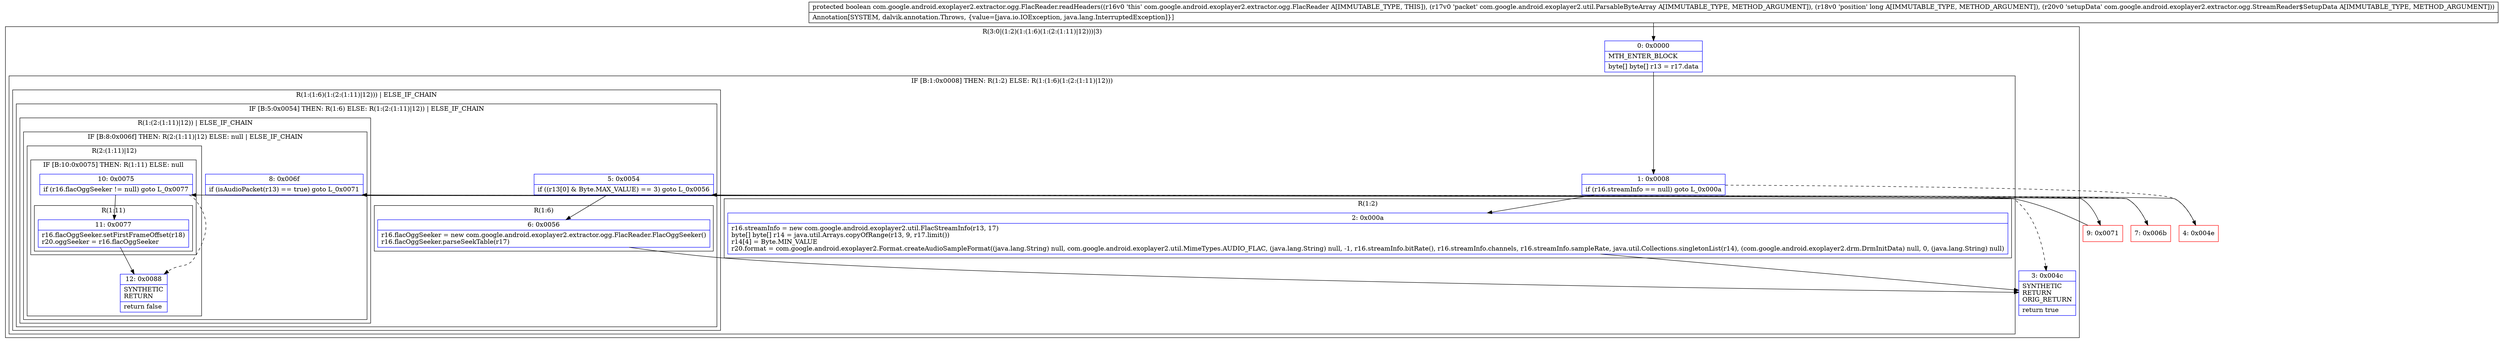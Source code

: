 digraph "CFG forcom.google.android.exoplayer2.extractor.ogg.FlacReader.readHeaders(Lcom\/google\/android\/exoplayer2\/util\/ParsableByteArray;JLcom\/google\/android\/exoplayer2\/extractor\/ogg\/StreamReader$SetupData;)Z" {
subgraph cluster_Region_1953807652 {
label = "R(3:0|(1:2)(1:(1:6)(1:(2:(1:11)|12)))|3)";
node [shape=record,color=blue];
Node_0 [shape=record,label="{0\:\ 0x0000|MTH_ENTER_BLOCK\l|byte[] byte[] r13 = r17.data\l}"];
subgraph cluster_IfRegion_167023027 {
label = "IF [B:1:0x0008] THEN: R(1:2) ELSE: R(1:(1:6)(1:(2:(1:11)|12)))";
node [shape=record,color=blue];
Node_1 [shape=record,label="{1\:\ 0x0008|if (r16.streamInfo == null) goto L_0x000a\l}"];
subgraph cluster_Region_393566655 {
label = "R(1:2)";
node [shape=record,color=blue];
Node_2 [shape=record,label="{2\:\ 0x000a|r16.streamInfo = new com.google.android.exoplayer2.util.FlacStreamInfo(r13, 17)\lbyte[] byte[] r14 = java.util.Arrays.copyOfRange(r13, 9, r17.limit())\lr14[4] = Byte.MIN_VALUE\lr20.format = com.google.android.exoplayer2.Format.createAudioSampleFormat((java.lang.String) null, com.google.android.exoplayer2.util.MimeTypes.AUDIO_FLAC, (java.lang.String) null, \-1, r16.streamInfo.bitRate(), r16.streamInfo.channels, r16.streamInfo.sampleRate, java.util.Collections.singletonList(r14), (com.google.android.exoplayer2.drm.DrmInitData) null, 0, (java.lang.String) null)\l}"];
}
subgraph cluster_Region_2023431355 {
label = "R(1:(1:6)(1:(2:(1:11)|12))) | ELSE_IF_CHAIN\l";
node [shape=record,color=blue];
subgraph cluster_IfRegion_1352291218 {
label = "IF [B:5:0x0054] THEN: R(1:6) ELSE: R(1:(2:(1:11)|12)) | ELSE_IF_CHAIN\l";
node [shape=record,color=blue];
Node_5 [shape=record,label="{5\:\ 0x0054|if ((r13[0] & Byte.MAX_VALUE) == 3) goto L_0x0056\l}"];
subgraph cluster_Region_960032140 {
label = "R(1:6)";
node [shape=record,color=blue];
Node_6 [shape=record,label="{6\:\ 0x0056|r16.flacOggSeeker = new com.google.android.exoplayer2.extractor.ogg.FlacReader.FlacOggSeeker()\lr16.flacOggSeeker.parseSeekTable(r17)\l}"];
}
subgraph cluster_Region_2147248718 {
label = "R(1:(2:(1:11)|12)) | ELSE_IF_CHAIN\l";
node [shape=record,color=blue];
subgraph cluster_IfRegion_1106219604 {
label = "IF [B:8:0x006f] THEN: R(2:(1:11)|12) ELSE: null | ELSE_IF_CHAIN\l";
node [shape=record,color=blue];
Node_8 [shape=record,label="{8\:\ 0x006f|if (isAudioPacket(r13) == true) goto L_0x0071\l}"];
subgraph cluster_Region_1378358539 {
label = "R(2:(1:11)|12)";
node [shape=record,color=blue];
subgraph cluster_IfRegion_1920382257 {
label = "IF [B:10:0x0075] THEN: R(1:11) ELSE: null";
node [shape=record,color=blue];
Node_10 [shape=record,label="{10\:\ 0x0075|if (r16.flacOggSeeker != null) goto L_0x0077\l}"];
subgraph cluster_Region_207385214 {
label = "R(1:11)";
node [shape=record,color=blue];
Node_11 [shape=record,label="{11\:\ 0x0077|r16.flacOggSeeker.setFirstFrameOffset(r18)\lr20.oggSeeker = r16.flacOggSeeker\l}"];
}
}
Node_12 [shape=record,label="{12\:\ 0x0088|SYNTHETIC\lRETURN\l|return false\l}"];
}
}
}
}
}
}
Node_3 [shape=record,label="{3\:\ 0x004c|SYNTHETIC\lRETURN\lORIG_RETURN\l|return true\l}"];
}
Node_4 [shape=record,color=red,label="{4\:\ 0x004e}"];
Node_7 [shape=record,color=red,label="{7\:\ 0x006b}"];
Node_9 [shape=record,color=red,label="{9\:\ 0x0071}"];
MethodNode[shape=record,label="{protected boolean com.google.android.exoplayer2.extractor.ogg.FlacReader.readHeaders((r16v0 'this' com.google.android.exoplayer2.extractor.ogg.FlacReader A[IMMUTABLE_TYPE, THIS]), (r17v0 'packet' com.google.android.exoplayer2.util.ParsableByteArray A[IMMUTABLE_TYPE, METHOD_ARGUMENT]), (r18v0 'position' long A[IMMUTABLE_TYPE, METHOD_ARGUMENT]), (r20v0 'setupData' com.google.android.exoplayer2.extractor.ogg.StreamReader$SetupData A[IMMUTABLE_TYPE, METHOD_ARGUMENT]))  | Annotation[SYSTEM, dalvik.annotation.Throws, \{value=[java.io.IOException, java.lang.InterruptedException]\}]\l}"];
MethodNode -> Node_0;
Node_0 -> Node_1;
Node_1 -> Node_2;
Node_1 -> Node_4[style=dashed];
Node_2 -> Node_3;
Node_5 -> Node_6;
Node_5 -> Node_7[style=dashed];
Node_6 -> Node_3;
Node_8 -> Node_3[style=dashed];
Node_8 -> Node_9;
Node_10 -> Node_11;
Node_10 -> Node_12[style=dashed];
Node_11 -> Node_12;
Node_4 -> Node_5;
Node_7 -> Node_8;
Node_9 -> Node_10;
}

